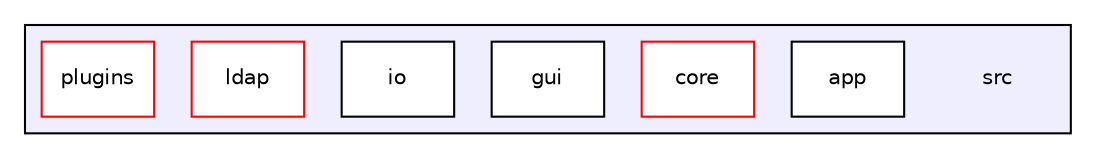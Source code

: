 digraph "src" {
  compound=true
  node [ fontsize="10", fontname="Helvetica"];
  edge [ labelfontsize="10", labelfontname="Helvetica"];
  subgraph clusterdir_68267d1309a1af8e8297ef4c3efbcdba {
    graph [ bgcolor="#eeeeff", pencolor="black", label="" URL="dir_68267d1309a1af8e8297ef4c3efbcdba.html"];
    dir_68267d1309a1af8e8297ef4c3efbcdba [shape=plaintext label="src"];
  dir_5194e5fea318fda12687127c23f8aba1 [shape=box label="app" fillcolor="white" style="filled" URL="dir_5194e5fea318fda12687127c23f8aba1.html"];
  dir_aebb8dcc11953d78e620bbef0b9e2183 [shape=box label="core" fillcolor="white" style="filled" color="red" URL="dir_aebb8dcc11953d78e620bbef0b9e2183.html"];
  dir_99d0482cf009f9d97a0877749b817f19 [shape=box label="gui" fillcolor="white" style="filled" URL="dir_99d0482cf009f9d97a0877749b817f19.html"];
  dir_c184e51c84f2c3f0345bbc8a0d75d3e1 [shape=box label="io" fillcolor="white" style="filled" URL="dir_c184e51c84f2c3f0345bbc8a0d75d3e1.html"];
  dir_d2b7addc8bdc235bc10bfe88a32a0de4 [shape=box label="ldap" fillcolor="white" style="filled" color="red" URL="dir_d2b7addc8bdc235bc10bfe88a32a0de4.html"];
  dir_7020b8b7abcceffa3f9f7a2d24718f16 [shape=box label="plugins" fillcolor="white" style="filled" color="red" URL="dir_7020b8b7abcceffa3f9f7a2d24718f16.html"];
  }
}

